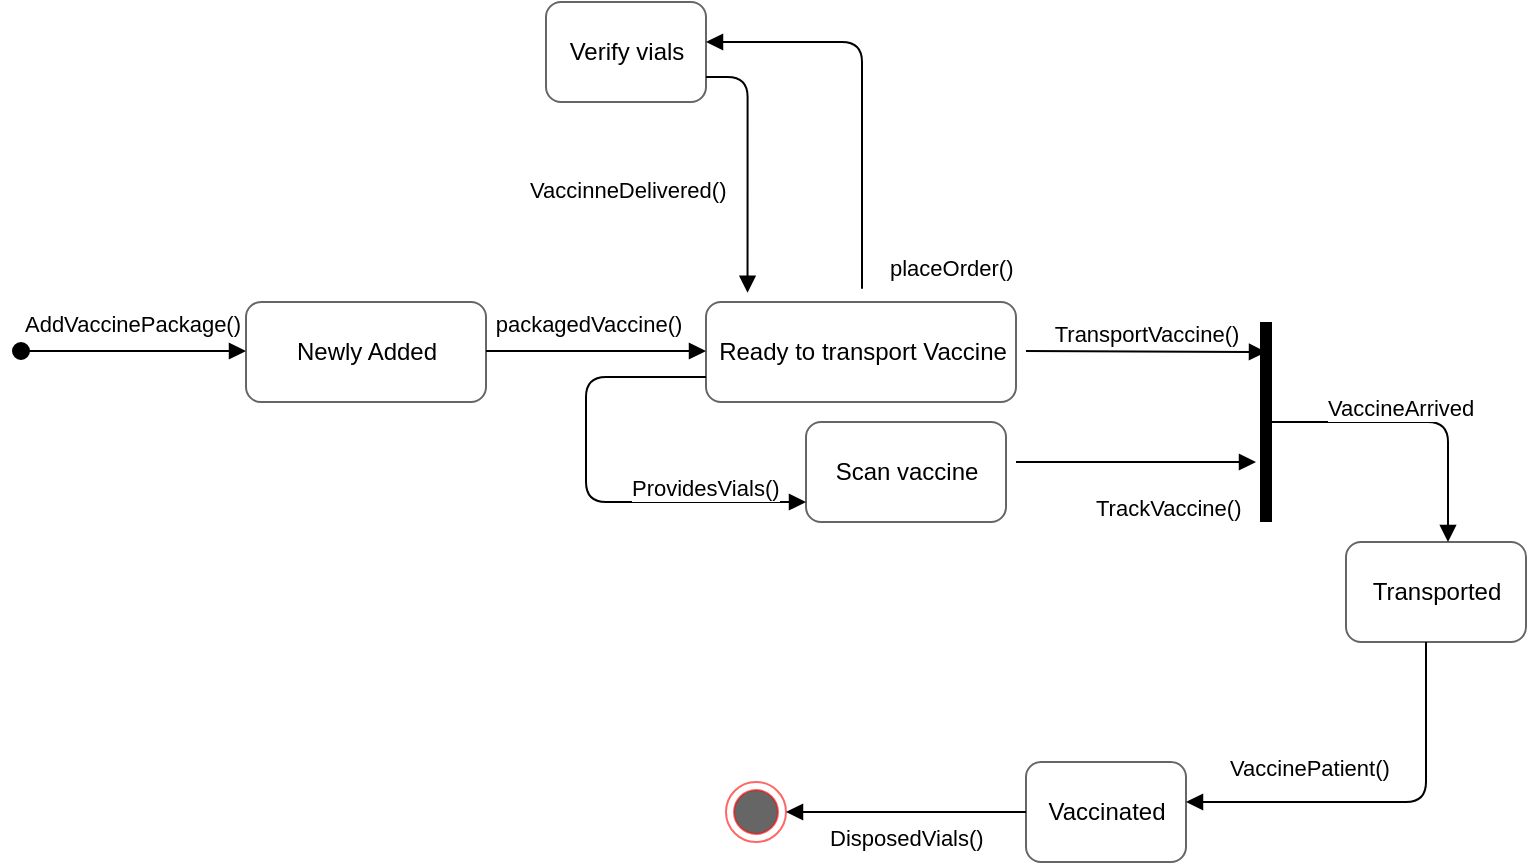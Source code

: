 <mxfile version="14.7.6" type="github">
  <diagram id="9wf4CWiCbrf2JlnWVkw0" name="Page-1">
    <mxGraphModel dx="1038" dy="580" grid="1" gridSize="10" guides="1" tooltips="1" connect="1" arrows="1" fold="1" page="1" pageScale="1" pageWidth="850" pageHeight="1100" math="0" shadow="0">
      <root>
        <mxCell id="0" />
        <mxCell id="1" parent="0" />
        <mxCell id="gHTCqGVvH519LYfv9E8P-2" value="Newly Added" style="html=1;opacity=60;rounded=1;" vertex="1" parent="1">
          <mxGeometry x="160" y="190" width="120" height="50" as="geometry" />
        </mxCell>
        <mxCell id="gHTCqGVvH519LYfv9E8P-3" value="packagedVaccine()" style="html=1;verticalAlign=bottom;endArrow=block;" edge="1" parent="1">
          <mxGeometry x="-0.077" y="5" width="80" relative="1" as="geometry">
            <mxPoint x="280" y="214.5" as="sourcePoint" />
            <mxPoint x="390" y="214.5" as="targetPoint" />
            <Array as="points">
              <mxPoint x="310" y="214.5" />
            </Array>
            <mxPoint as="offset" />
          </mxGeometry>
        </mxCell>
        <mxCell id="gHTCqGVvH519LYfv9E8P-4" value="Ready to transport Vaccine" style="html=1;rounded=1;opacity=60;" vertex="1" parent="1">
          <mxGeometry x="390" y="190" width="155" height="50" as="geometry" />
        </mxCell>
        <mxCell id="gHTCqGVvH519LYfv9E8P-5" value="TransportVaccine()" style="html=1;verticalAlign=bottom;endArrow=block;" edge="1" parent="1">
          <mxGeometry width="80" relative="1" as="geometry">
            <mxPoint x="550" y="214.5" as="sourcePoint" />
            <mxPoint x="670" y="215" as="targetPoint" />
          </mxGeometry>
        </mxCell>
        <mxCell id="gHTCqGVvH519LYfv9E8P-6" value="Transported" style="html=1;rounded=1;opacity=60;" vertex="1" parent="1">
          <mxGeometry x="710" y="310" width="90" height="50" as="geometry" />
        </mxCell>
        <mxCell id="gHTCqGVvH519LYfv9E8P-7" value="AddVaccinePackage()" style="html=1;verticalAlign=bottom;startArrow=oval;startFill=1;endArrow=block;startSize=8;" edge="1" parent="1">
          <mxGeometry x="-0.025" y="5" width="60" relative="1" as="geometry">
            <mxPoint x="47.5" y="214.5" as="sourcePoint" />
            <mxPoint x="160" y="214.5" as="targetPoint" />
            <mxPoint as="offset" />
          </mxGeometry>
        </mxCell>
        <mxCell id="gHTCqGVvH519LYfv9E8P-8" value="Verify vials" style="html=1;opacity=60;rounded=1;" vertex="1" parent="1">
          <mxGeometry x="310" y="40" width="80" height="50" as="geometry" />
        </mxCell>
        <mxCell id="gHTCqGVvH519LYfv9E8P-9" value="placeOrder()" style="endArrow=block;endFill=1;html=1;edgeStyle=orthogonalEdgeStyle;align=left;verticalAlign=top;" edge="1" parent="1">
          <mxGeometry x="-0.712" y="-12" relative="1" as="geometry">
            <mxPoint x="468" y="180" as="sourcePoint" />
            <mxPoint x="390" y="60" as="targetPoint" />
            <Array as="points">
              <mxPoint x="468" y="185" />
              <mxPoint x="468" y="60" />
            </Array>
            <mxPoint as="offset" />
          </mxGeometry>
        </mxCell>
        <mxCell id="gHTCqGVvH519LYfv9E8P-11" value="VaccinneDelivered()" style="endArrow=block;endFill=1;html=1;edgeStyle=orthogonalEdgeStyle;align=left;verticalAlign=top;entryX=0.134;entryY=-0.092;entryDx=0;entryDy=0;entryPerimeter=0;exitX=1;exitY=0.75;exitDx=0;exitDy=0;" edge="1" parent="1" source="gHTCqGVvH519LYfv9E8P-8" target="gHTCqGVvH519LYfv9E8P-4">
          <mxGeometry x="-1" y="-100" relative="1" as="geometry">
            <mxPoint x="330" y="130" as="sourcePoint" />
            <mxPoint x="420" y="130" as="targetPoint" />
            <mxPoint x="-90" y="-57" as="offset" />
          </mxGeometry>
        </mxCell>
        <mxCell id="gHTCqGVvH519LYfv9E8P-14" value="TrackVaccine()" style="endArrow=block;endFill=1;html=1;edgeStyle=orthogonalEdgeStyle;align=left;verticalAlign=top;" edge="1" parent="1">
          <mxGeometry x="-0.375" y="-10" relative="1" as="geometry">
            <mxPoint x="545" y="270" as="sourcePoint" />
            <mxPoint x="665" y="270" as="targetPoint" />
            <Array as="points">
              <mxPoint x="605" y="270" />
              <mxPoint x="605" y="270" />
            </Array>
            <mxPoint as="offset" />
          </mxGeometry>
        </mxCell>
        <mxCell id="gHTCqGVvH519LYfv9E8P-16" value="Scan vaccine" style="html=1;opacity=60;rounded=1;" vertex="1" parent="1">
          <mxGeometry x="440" y="250" width="100" height="50" as="geometry" />
        </mxCell>
        <mxCell id="gHTCqGVvH519LYfv9E8P-17" value="" style="endArrow=none;html=1;edgeStyle=orthogonalEdgeStyle;strokeWidth=6;" edge="1" parent="1">
          <mxGeometry relative="1" as="geometry">
            <mxPoint x="670" y="300" as="sourcePoint" />
            <mxPoint x="670" y="200" as="targetPoint" />
          </mxGeometry>
        </mxCell>
        <mxCell id="gHTCqGVvH519LYfv9E8P-20" value="VaccineArrived" style="endArrow=block;endFill=1;html=1;edgeStyle=orthogonalEdgeStyle;align=left;verticalAlign=top;strokeWidth=1;" edge="1" parent="1">
          <mxGeometry x="-0.625" y="20" relative="1" as="geometry">
            <mxPoint x="670" y="250" as="sourcePoint" />
            <mxPoint x="761" y="310" as="targetPoint" />
            <Array as="points">
              <mxPoint x="761" y="250" />
            </Array>
            <mxPoint as="offset" />
          </mxGeometry>
        </mxCell>
        <mxCell id="gHTCqGVvH519LYfv9E8P-22" value="ProvidesVials()" style="endArrow=block;endFill=1;html=1;edgeStyle=orthogonalEdgeStyle;align=left;verticalAlign=top;strokeWidth=1;exitX=0;exitY=0.75;exitDx=0;exitDy=0;" edge="1" parent="1" source="gHTCqGVvH519LYfv9E8P-4">
          <mxGeometry x="0.226" y="20" relative="1" as="geometry">
            <mxPoint x="330" y="230" as="sourcePoint" />
            <mxPoint x="440" y="290" as="targetPoint" />
            <Array as="points">
              <mxPoint x="330" y="228" />
              <mxPoint x="330" y="290" />
            </Array>
            <mxPoint x="1" as="offset" />
          </mxGeometry>
        </mxCell>
        <mxCell id="gHTCqGVvH519LYfv9E8P-24" value="VaccinePatient()" style="endArrow=block;endFill=1;html=1;edgeStyle=orthogonalEdgeStyle;align=left;verticalAlign=top;strokeWidth=1;" edge="1" parent="1">
          <mxGeometry x="0.8" y="-30" relative="1" as="geometry">
            <mxPoint x="750" y="360" as="sourcePoint" />
            <mxPoint x="630" y="440" as="targetPoint" />
            <Array as="points">
              <mxPoint x="750" y="440" />
            </Array>
            <mxPoint as="offset" />
          </mxGeometry>
        </mxCell>
        <mxCell id="gHTCqGVvH519LYfv9E8P-26" value="Vaccinated" style="html=1;opacity=60;rounded=1;" vertex="1" parent="1">
          <mxGeometry x="550" y="420" width="80" height="50" as="geometry" />
        </mxCell>
        <mxCell id="gHTCqGVvH519LYfv9E8P-27" value="" style="ellipse;html=1;shape=endState;fillColor=#000000;strokeColor=#ff0000;rounded=1;opacity=60;" vertex="1" parent="1">
          <mxGeometry x="400" y="430" width="30" height="30" as="geometry" />
        </mxCell>
        <mxCell id="gHTCqGVvH519LYfv9E8P-29" value="DisposedVials()" style="endArrow=block;endFill=1;html=1;edgeStyle=orthogonalEdgeStyle;align=left;verticalAlign=top;strokeWidth=1;exitX=0;exitY=0.5;exitDx=0;exitDy=0;" edge="1" parent="1" source="gHTCqGVvH519LYfv9E8P-26">
          <mxGeometry x="0.667" relative="1" as="geometry">
            <mxPoint x="382" y="466" as="sourcePoint" />
            <mxPoint x="430" y="445" as="targetPoint" />
            <mxPoint as="offset" />
          </mxGeometry>
        </mxCell>
        <mxCell id="gHTCqGVvH519LYfv9E8P-31" style="edgeStyle=orthogonalEdgeStyle;rounded=0;orthogonalLoop=1;jettySize=auto;html=1;exitX=0.5;exitY=1;exitDx=0;exitDy=0;strokeWidth=1;" edge="1" parent="1" source="gHTCqGVvH519LYfv9E8P-27" target="gHTCqGVvH519LYfv9E8P-27">
          <mxGeometry relative="1" as="geometry" />
        </mxCell>
      </root>
    </mxGraphModel>
  </diagram>
</mxfile>
